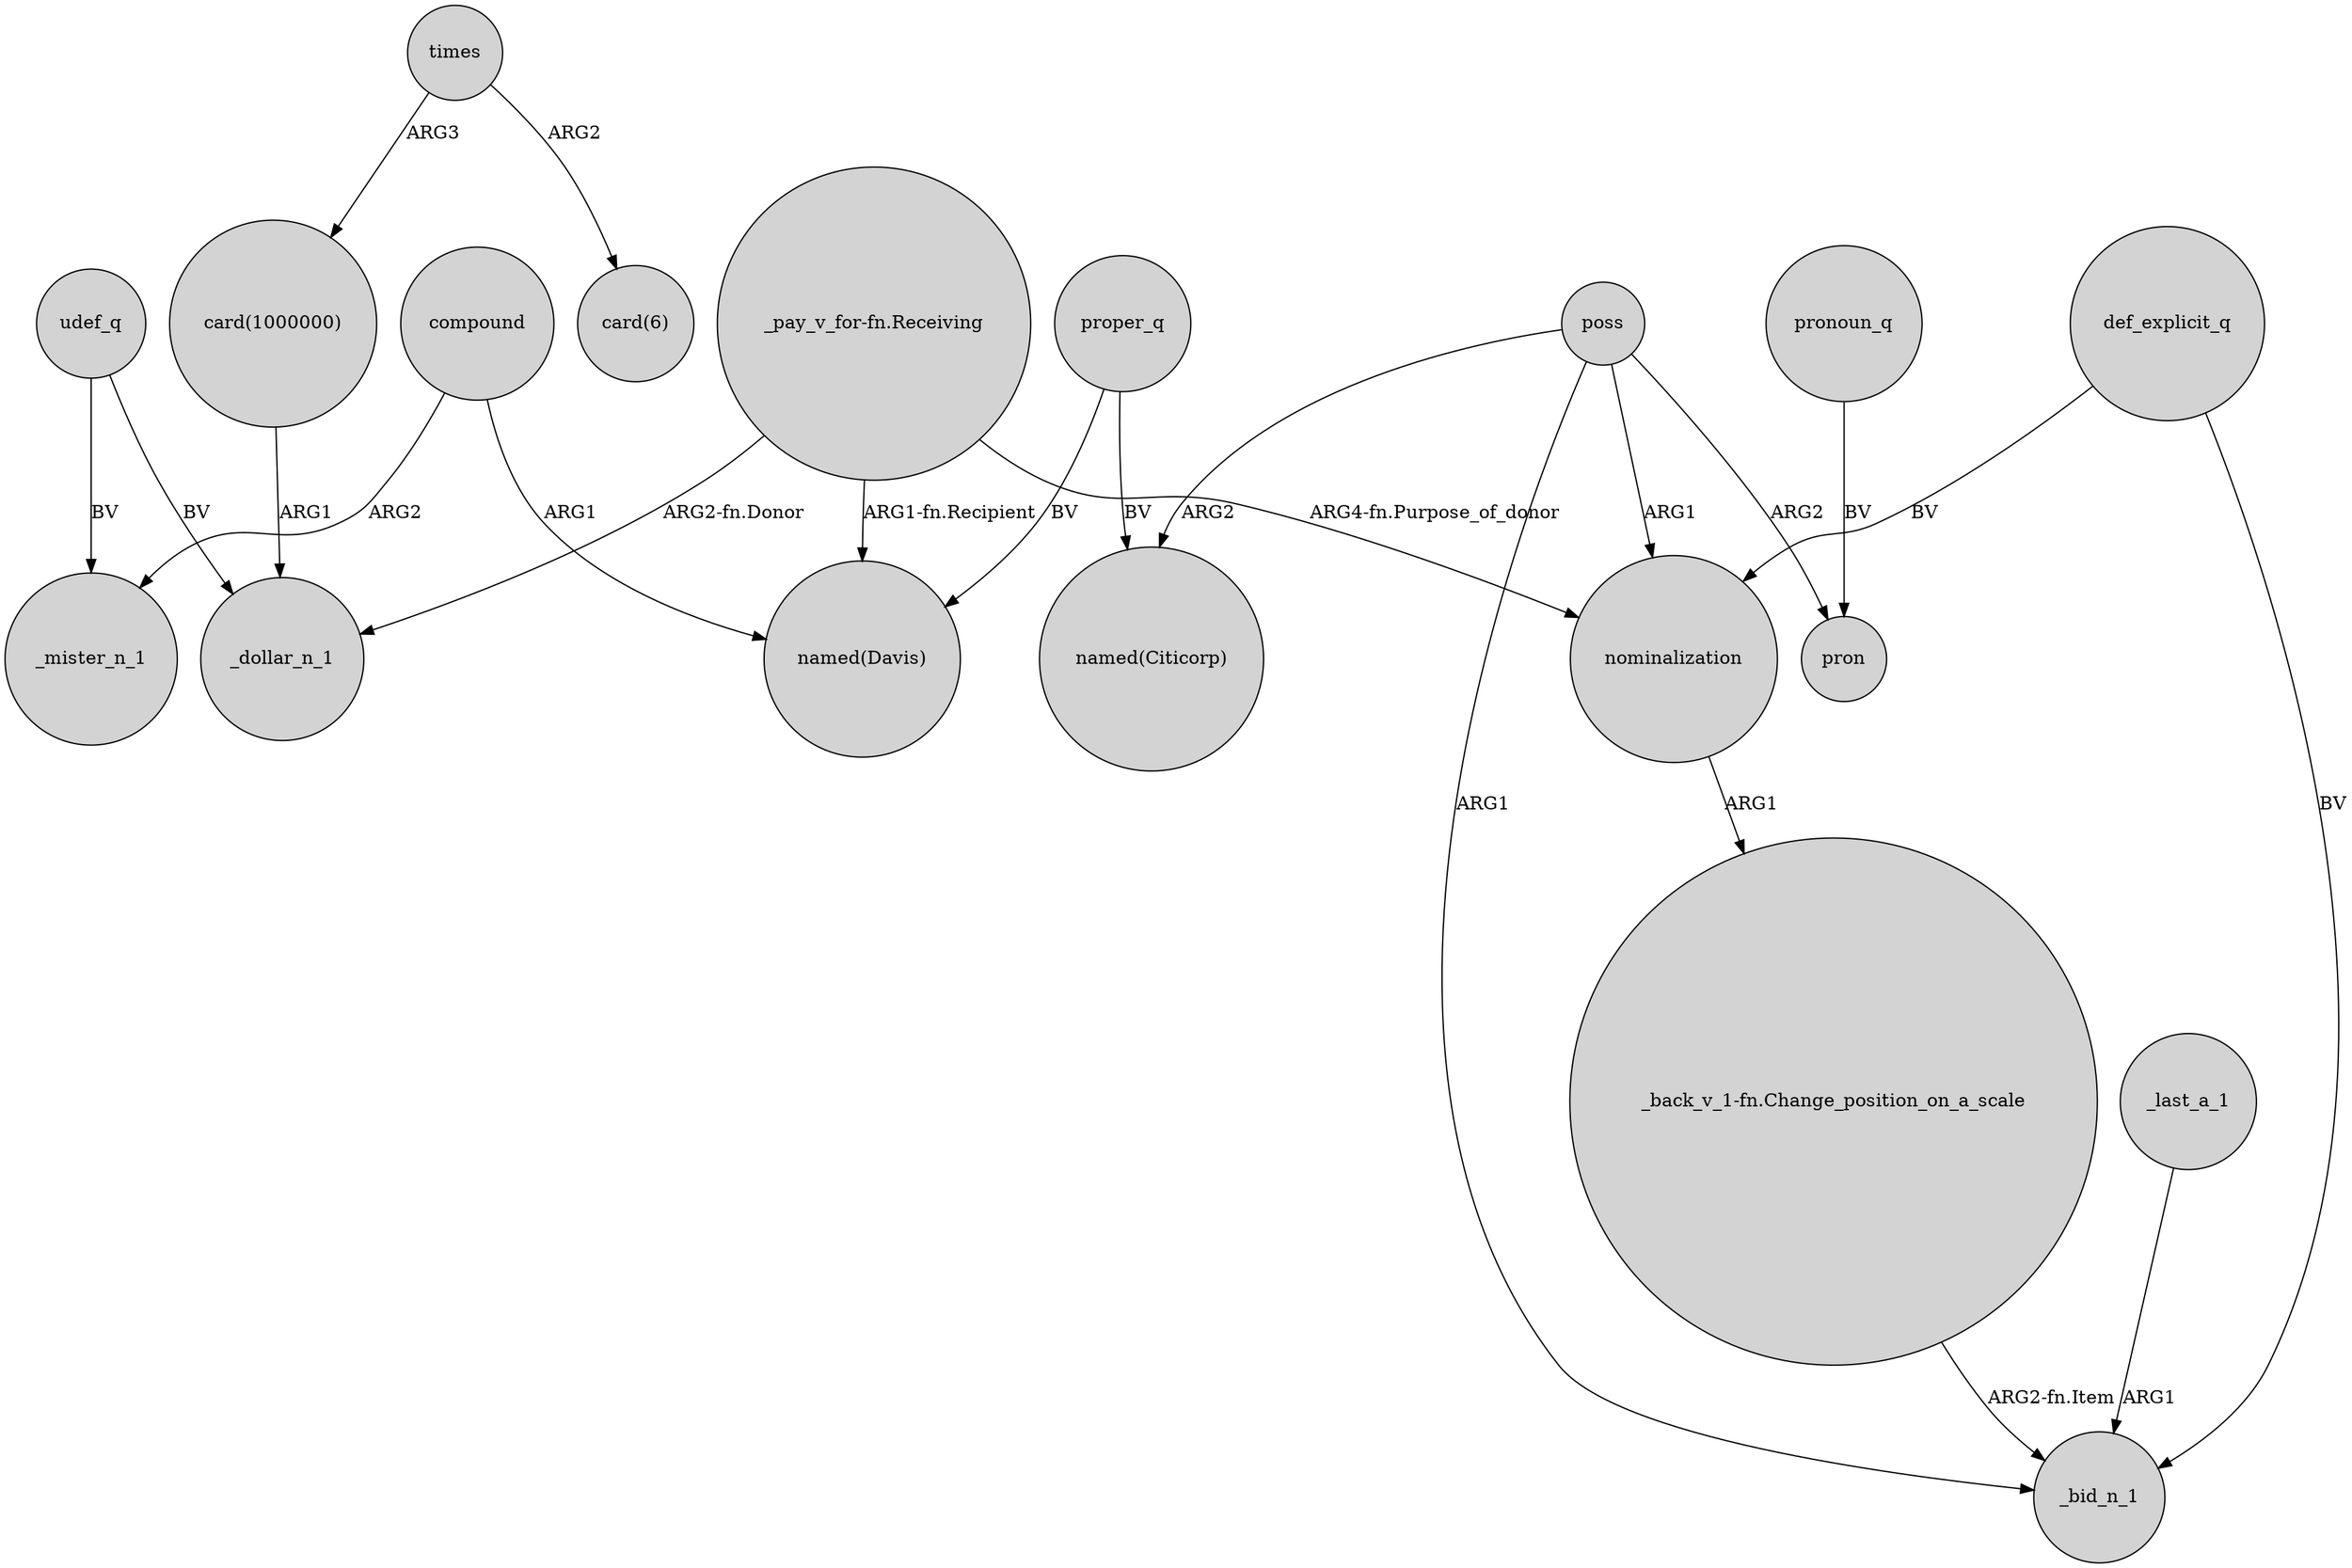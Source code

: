 digraph {
	node [shape=circle style=filled]
	compound -> _mister_n_1 [label=ARG2]
	_last_a_1 -> _bid_n_1 [label=ARG1]
	poss -> _bid_n_1 [label=ARG1]
	"_back_v_1-fn.Change_position_on_a_scale" -> _bid_n_1 [label="ARG2-fn.Item"]
	proper_q -> "named(Davis)" [label=BV]
	times -> "card(1000000)" [label=ARG3]
	udef_q -> _mister_n_1 [label=BV]
	poss -> nominalization [label=ARG1]
	"_pay_v_for-fn.Receiving" -> nominalization [label="ARG4-fn.Purpose_of_donor"]
	"_pay_v_for-fn.Receiving" -> _dollar_n_1 [label="ARG2-fn.Donor"]
	pronoun_q -> pron [label=BV]
	def_explicit_q -> _bid_n_1 [label=BV]
	poss -> pron [label=ARG2]
	"_pay_v_for-fn.Receiving" -> "named(Davis)" [label="ARG1-fn.Recipient"]
	times -> "card(6)" [label=ARG2]
	compound -> "named(Davis)" [label=ARG1]
	udef_q -> _dollar_n_1 [label=BV]
	"card(1000000)" -> _dollar_n_1 [label=ARG1]
	def_explicit_q -> nominalization [label=BV]
	poss -> "named(Citicorp)" [label=ARG2]
	proper_q -> "named(Citicorp)" [label=BV]
	nominalization -> "_back_v_1-fn.Change_position_on_a_scale" [label=ARG1]
}
